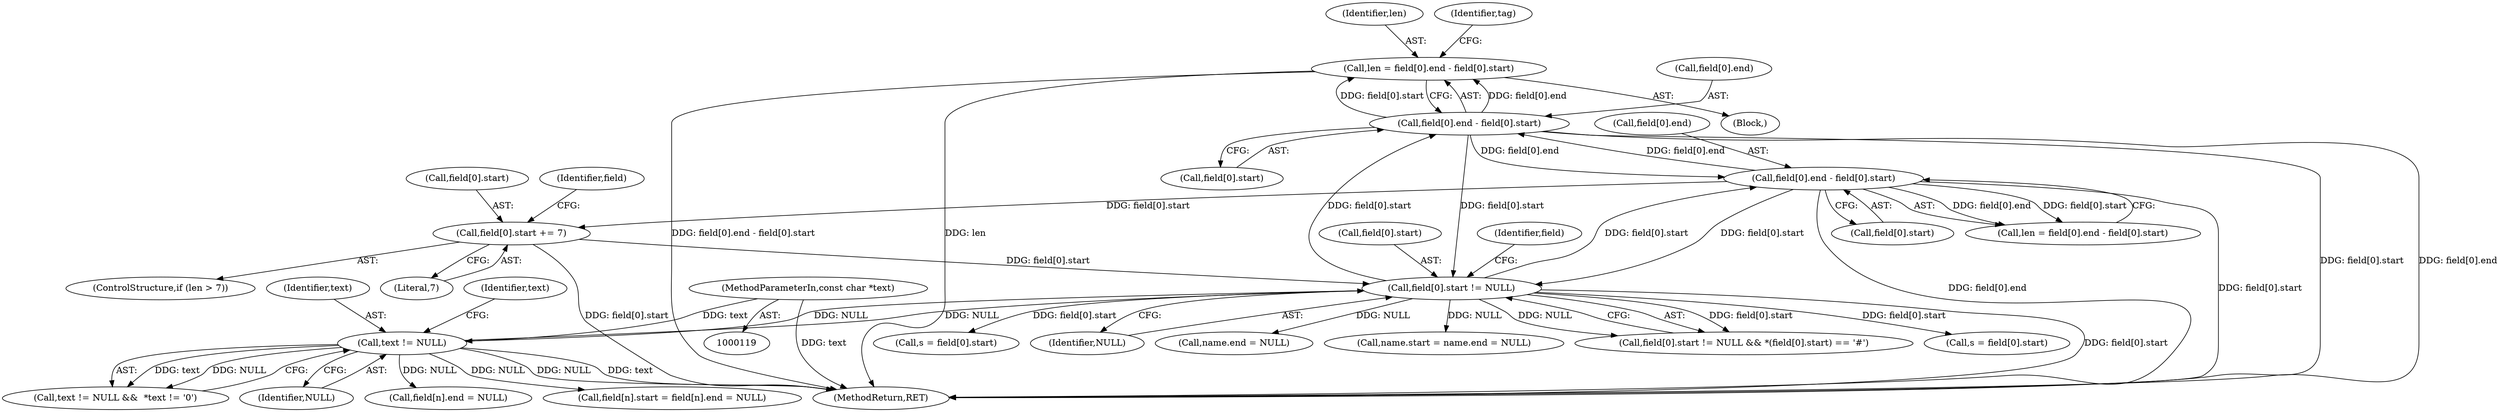 digraph "0_libarchive_15bf44fd2c1ad0e3fd87048b3fcc90c4dcff1175@integer" {
"1000691" [label="(Call,len = field[0].end - field[0].start)"];
"1000693" [label="(Call,field[0].end - field[0].start)"];
"1000296" [label="(Call,field[0].end - field[0].start)"];
"1000243" [label="(Call,field[0].start != NULL)"];
"1000337" [label="(Call,field[0].start += 7)"];
"1000171" [label="(Call,text != NULL)"];
"1000121" [label="(MethodParameterIn,const char *text)"];
"1000249" [label="(Identifier,NULL)"];
"1000302" [label="(Call,field[0].start)"];
"1000343" [label="(Literal,7)"];
"1000244" [label="(Call,field[0].start)"];
"1000693" [label="(Call,field[0].end - field[0].start)"];
"1000121" [label="(MethodParameterIn,const char *text)"];
"1000171" [label="(Call,text != NULL)"];
"1000338" [label="(Call,field[0].start)"];
"1000692" [label="(Identifier,len)"];
"1000170" [label="(Call,text != NULL &&  *text != '\0')"];
"1000277" [label="(Call,name.end = NULL)"];
"1000694" [label="(Call,field[0].end)"];
"1000355" [label="(Identifier,field)"];
"1000333" [label="(ControlStructure,if (len > 7))"];
"1000337" [label="(Call,field[0].start += 7)"];
"1000273" [label="(Call,name.start = name.end = NULL)"];
"1000243" [label="(Call,field[0].start != NULL)"];
"1000254" [label="(Identifier,field)"];
"1000705" [label="(Identifier,tag)"];
"1000699" [label="(Call,field[0].start)"];
"1000172" [label="(Identifier,text)"];
"1000242" [label="(Call,field[0].start != NULL && *(field[0].start) == '#')"];
"1000294" [label="(Call,len = field[0].end - field[0].start)"];
"1000297" [label="(Call,field[0].end)"];
"1000691" [label="(Call,len = field[0].end - field[0].start)"];
"1000173" [label="(Identifier,NULL)"];
"1000234" [label="(Call,field[n].end = NULL)"];
"1000228" [label="(Call,field[n].start = field[n].end = NULL)"];
"1000296" [label="(Call,field[0].end - field[0].start)"];
"1000176" [label="(Identifier,text)"];
"1000287" [label="(Call,s = field[0].start)"];
"1001007" [label="(MethodReturn,RET)"];
"1000683" [label="(Block,)"];
"1000684" [label="(Call,s = field[0].start)"];
"1000691" -> "1000683"  [label="AST: "];
"1000691" -> "1000693"  [label="CFG: "];
"1000692" -> "1000691"  [label="AST: "];
"1000693" -> "1000691"  [label="AST: "];
"1000705" -> "1000691"  [label="CFG: "];
"1000691" -> "1001007"  [label="DDG: field[0].end - field[0].start"];
"1000691" -> "1001007"  [label="DDG: len"];
"1000693" -> "1000691"  [label="DDG: field[0].end"];
"1000693" -> "1000691"  [label="DDG: field[0].start"];
"1000693" -> "1000699"  [label="CFG: "];
"1000694" -> "1000693"  [label="AST: "];
"1000699" -> "1000693"  [label="AST: "];
"1000693" -> "1001007"  [label="DDG: field[0].start"];
"1000693" -> "1001007"  [label="DDG: field[0].end"];
"1000693" -> "1000243"  [label="DDG: field[0].start"];
"1000693" -> "1000296"  [label="DDG: field[0].end"];
"1000296" -> "1000693"  [label="DDG: field[0].end"];
"1000243" -> "1000693"  [label="DDG: field[0].start"];
"1000296" -> "1000294"  [label="AST: "];
"1000296" -> "1000302"  [label="CFG: "];
"1000297" -> "1000296"  [label="AST: "];
"1000302" -> "1000296"  [label="AST: "];
"1000294" -> "1000296"  [label="CFG: "];
"1000296" -> "1001007"  [label="DDG: field[0].start"];
"1000296" -> "1001007"  [label="DDG: field[0].end"];
"1000296" -> "1000243"  [label="DDG: field[0].start"];
"1000296" -> "1000294"  [label="DDG: field[0].end"];
"1000296" -> "1000294"  [label="DDG: field[0].start"];
"1000243" -> "1000296"  [label="DDG: field[0].start"];
"1000296" -> "1000337"  [label="DDG: field[0].start"];
"1000243" -> "1000242"  [label="AST: "];
"1000243" -> "1000249"  [label="CFG: "];
"1000244" -> "1000243"  [label="AST: "];
"1000249" -> "1000243"  [label="AST: "];
"1000254" -> "1000243"  [label="CFG: "];
"1000242" -> "1000243"  [label="CFG: "];
"1000243" -> "1001007"  [label="DDG: field[0].start"];
"1000243" -> "1000171"  [label="DDG: NULL"];
"1000243" -> "1000242"  [label="DDG: field[0].start"];
"1000243" -> "1000242"  [label="DDG: NULL"];
"1000337" -> "1000243"  [label="DDG: field[0].start"];
"1000171" -> "1000243"  [label="DDG: NULL"];
"1000243" -> "1000273"  [label="DDG: NULL"];
"1000243" -> "1000277"  [label="DDG: NULL"];
"1000243" -> "1000287"  [label="DDG: field[0].start"];
"1000243" -> "1000684"  [label="DDG: field[0].start"];
"1000337" -> "1000333"  [label="AST: "];
"1000337" -> "1000343"  [label="CFG: "];
"1000338" -> "1000337"  [label="AST: "];
"1000343" -> "1000337"  [label="AST: "];
"1000355" -> "1000337"  [label="CFG: "];
"1000337" -> "1001007"  [label="DDG: field[0].start"];
"1000171" -> "1000170"  [label="AST: "];
"1000171" -> "1000173"  [label="CFG: "];
"1000172" -> "1000171"  [label="AST: "];
"1000173" -> "1000171"  [label="AST: "];
"1000176" -> "1000171"  [label="CFG: "];
"1000170" -> "1000171"  [label="CFG: "];
"1000171" -> "1001007"  [label="DDG: text"];
"1000171" -> "1001007"  [label="DDG: NULL"];
"1000171" -> "1000170"  [label="DDG: text"];
"1000171" -> "1000170"  [label="DDG: NULL"];
"1000121" -> "1000171"  [label="DDG: text"];
"1000171" -> "1000228"  [label="DDG: NULL"];
"1000171" -> "1000234"  [label="DDG: NULL"];
"1000121" -> "1000119"  [label="AST: "];
"1000121" -> "1001007"  [label="DDG: text"];
}
